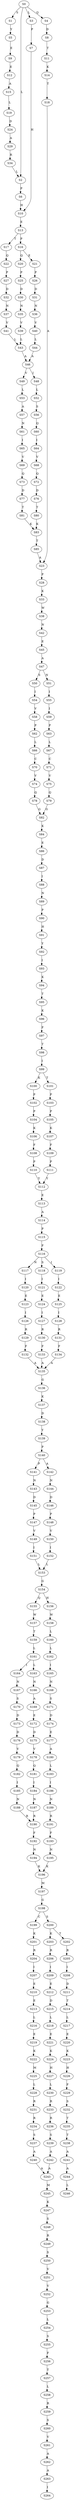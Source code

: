 strict digraph  {
	S0 -> S1 [ label = S ];
	S0 -> S2 [ label = L ];
	S0 -> S3 [ label = L ];
	S0 -> S4 [ label = Q ];
	S1 -> S5 [ label = Y ];
	S2 -> S6 [ label = P ];
	S3 -> S7 [ label = P ];
	S4 -> S8 [ label = D ];
	S5 -> S9 [ label = E ];
	S6 -> S10 [ label = H ];
	S7 -> S10 [ label = H ];
	S8 -> S11 [ label = T ];
	S9 -> S12 [ label = E ];
	S10 -> S13 [ label = E ];
	S11 -> S14 [ label = K ];
	S12 -> S15 [ label = A ];
	S13 -> S16 [ label = P ];
	S13 -> S17 [ label = T ];
	S14 -> S18 [ label = T ];
	S15 -> S19 [ label = L ];
	S16 -> S20 [ label = Q ];
	S16 -> S21 [ label = E ];
	S17 -> S22 [ label = Q ];
	S18 -> S23 [ label = A ];
	S19 -> S24 [ label = D ];
	S20 -> S25 [ label = P ];
	S21 -> S26 [ label = P ];
	S22 -> S27 [ label = P ];
	S23 -> S28 [ label = P ];
	S24 -> S29 [ label = A ];
	S25 -> S30 [ label = D ];
	S26 -> S31 [ label = D ];
	S27 -> S32 [ label = D ];
	S28 -> S33 [ label = K ];
	S29 -> S34 [ label = R ];
	S30 -> S35 [ label = N ];
	S31 -> S36 [ label = N ];
	S32 -> S37 [ label = N ];
	S33 -> S38 [ label = W ];
	S34 -> S2 [ label = L ];
	S35 -> S39 [ label = V ];
	S36 -> S40 [ label = V ];
	S37 -> S41 [ label = V ];
	S38 -> S42 [ label = N ];
	S39 -> S43 [ label = L ];
	S40 -> S44 [ label = L ];
	S41 -> S43 [ label = L ];
	S42 -> S45 [ label = E ];
	S43 -> S46 [ label = A ];
	S44 -> S46 [ label = A ];
	S45 -> S47 [ label = A ];
	S46 -> S48 [ label = I ];
	S46 -> S49 [ label = V ];
	S47 -> S50 [ label = S ];
	S47 -> S51 [ label = N ];
	S48 -> S52 [ label = L ];
	S49 -> S53 [ label = L ];
	S50 -> S54 [ label = I ];
	S51 -> S55 [ label = I ];
	S52 -> S56 [ label = S ];
	S53 -> S57 [ label = A ];
	S54 -> S58 [ label = V ];
	S55 -> S59 [ label = I ];
	S56 -> S60 [ label = Q ];
	S57 -> S61 [ label = N ];
	S58 -> S62 [ label = P ];
	S59 -> S63 [ label = P ];
	S60 -> S64 [ label = I ];
	S61 -> S65 [ label = I ];
	S62 -> S66 [ label = L ];
	S63 -> S67 [ label = L ];
	S64 -> S68 [ label = V ];
	S65 -> S69 [ label = V ];
	S66 -> S70 [ label = C ];
	S67 -> S71 [ label = C ];
	S68 -> S72 [ label = Q ];
	S69 -> S73 [ label = Q ];
	S70 -> S74 [ label = V ];
	S71 -> S75 [ label = V ];
	S72 -> S76 [ label = D ];
	S73 -> S77 [ label = D ];
	S74 -> S78 [ label = Q ];
	S75 -> S79 [ label = Q ];
	S76 -> S80 [ label = T ];
	S77 -> S81 [ label = T ];
	S78 -> S82 [ label = G ];
	S79 -> S82 [ label = G ];
	S80 -> S83 [ label = K ];
	S81 -> S83 [ label = K ];
	S82 -> S84 [ label = K ];
	S83 -> S85 [ label = T ];
	S84 -> S86 [ label = E ];
	S85 -> S23 [ label = A ];
	S86 -> S87 [ label = D ];
	S87 -> S88 [ label = I ];
	S88 -> S89 [ label = N ];
	S89 -> S90 [ label = P ];
	S90 -> S91 [ label = H ];
	S91 -> S92 [ label = Y ];
	S92 -> S93 [ label = I ];
	S93 -> S94 [ label = K ];
	S94 -> S95 [ label = T ];
	S95 -> S96 [ label = K ];
	S96 -> S97 [ label = F ];
	S97 -> S98 [ label = T ];
	S98 -> S99 [ label = I ];
	S99 -> S100 [ label = K ];
	S99 -> S101 [ label = T ];
	S100 -> S102 [ label = P ];
	S101 -> S103 [ label = P ];
	S102 -> S104 [ label = P ];
	S103 -> S105 [ label = P ];
	S104 -> S106 [ label = K ];
	S105 -> S107 [ label = K ];
	S106 -> S108 [ label = F ];
	S107 -> S109 [ label = F ];
	S108 -> S110 [ label = P ];
	S109 -> S111 [ label = P ];
	S110 -> S112 [ label = Y ];
	S111 -> S112 [ label = Y ];
	S112 -> S113 [ label = E ];
	S113 -> S114 [ label = A ];
	S114 -> S115 [ label = P ];
	S115 -> S116 [ label = F ];
	S116 -> S117 [ label = N ];
	S116 -> S118 [ label = S ];
	S116 -> S119 [ label = I ];
	S117 -> S120 [ label = I ];
	S118 -> S121 [ label = I ];
	S119 -> S122 [ label = I ];
	S120 -> S123 [ label = E ];
	S121 -> S124 [ label = E ];
	S122 -> S125 [ label = E ];
	S123 -> S126 [ label = I ];
	S124 -> S127 [ label = I ];
	S125 -> S128 [ label = I ];
	S126 -> S129 [ label = R ];
	S127 -> S130 [ label = R ];
	S128 -> S131 [ label = R ];
	S129 -> S132 [ label = F ];
	S130 -> S133 [ label = F ];
	S131 -> S134 [ label = F ];
	S132 -> S135 [ label = A ];
	S133 -> S135 [ label = A ];
	S134 -> S135 [ label = A ];
	S135 -> S136 [ label = G ];
	S136 -> S137 [ label = K ];
	S137 -> S138 [ label = D ];
	S138 -> S139 [ label = Y ];
	S139 -> S140 [ label = P ];
	S140 -> S141 [ label = P ];
	S140 -> S142 [ label = A ];
	S141 -> S143 [ label = N ];
	S142 -> S144 [ label = N ];
	S143 -> S145 [ label = D ];
	S144 -> S146 [ label = D ];
	S145 -> S147 [ label = P ];
	S146 -> S148 [ label = P ];
	S147 -> S149 [ label = V ];
	S148 -> S150 [ label = V ];
	S149 -> S151 [ label = I ];
	S150 -> S152 [ label = I ];
	S151 -> S153 [ label = L ];
	S152 -> S153 [ label = L ];
	S153 -> S154 [ label = G ];
	S154 -> S155 [ label = Q ];
	S154 -> S156 [ label = H ];
	S155 -> S157 [ label = W ];
	S156 -> S158 [ label = W ];
	S157 -> S159 [ label = T ];
	S158 -> S160 [ label = L ];
	S159 -> S161 [ label = L ];
	S160 -> S162 [ label = L ];
	S161 -> S163 [ label = L ];
	S161 -> S164 [ label = I ];
	S162 -> S165 [ label = I ];
	S163 -> S166 [ label = N ];
	S164 -> S167 [ label = N ];
	S165 -> S168 [ label = N ];
	S166 -> S169 [ label = A ];
	S167 -> S170 [ label = S ];
	S168 -> S171 [ label = S ];
	S169 -> S172 [ label = E ];
	S170 -> S173 [ label = D ];
	S171 -> S174 [ label = D ];
	S172 -> S175 [ label = D ];
	S173 -> S176 [ label = D ];
	S174 -> S177 [ label = E ];
	S175 -> S178 [ label = V ];
	S176 -> S179 [ label = V ];
	S177 -> S180 [ label = A ];
	S178 -> S181 [ label = Q ];
	S179 -> S182 [ label = Q ];
	S180 -> S183 [ label = L ];
	S181 -> S184 [ label = I ];
	S182 -> S185 [ label = I ];
	S183 -> S186 [ label = I ];
	S184 -> S187 [ label = N ];
	S185 -> S188 [ label = N ];
	S186 -> S189 [ label = N ];
	S187 -> S190 [ label = R ];
	S188 -> S190 [ label = R ];
	S189 -> S191 [ label = R ];
	S190 -> S192 [ label = F ];
	S191 -> S193 [ label = F ];
	S192 -> S194 [ label = N ];
	S193 -> S195 [ label = N ];
	S194 -> S196 [ label = K ];
	S195 -> S196 [ label = K ];
	S196 -> S197 [ label = M ];
	S197 -> S198 [ label = G ];
	S198 -> S199 [ label = C ];
	S198 -> S200 [ label = S ];
	S199 -> S201 [ label = K ];
	S200 -> S202 [ label = T ];
	S200 -> S203 [ label = K ];
	S201 -> S204 [ label = R ];
	S202 -> S205 [ label = R ];
	S203 -> S206 [ label = R ];
	S204 -> S207 [ label = I ];
	S205 -> S208 [ label = I ];
	S206 -> S209 [ label = I ];
	S207 -> S210 [ label = E ];
	S208 -> S211 [ label = D ];
	S209 -> S212 [ label = E ];
	S210 -> S213 [ label = E ];
	S211 -> S214 [ label = T ];
	S212 -> S215 [ label = D ];
	S213 -> S216 [ label = L ];
	S214 -> S217 [ label = L ];
	S215 -> S218 [ label = L ];
	S216 -> S219 [ label = E ];
	S217 -> S220 [ label = E ];
	S218 -> S221 [ label = E ];
	S219 -> S222 [ label = K ];
	S220 -> S223 [ label = K ];
	S221 -> S224 [ label = K ];
	S222 -> S225 [ label = M ];
	S223 -> S226 [ label = H ];
	S224 -> S227 [ label = H ];
	S225 -> S228 [ label = L ];
	S226 -> S229 [ label = F ];
	S227 -> S230 [ label = L ];
	S228 -> S231 [ label = R ];
	S229 -> S232 [ label = S ];
	S230 -> S233 [ label = R ];
	S231 -> S234 [ label = R ];
	S232 -> S235 [ label = T ];
	S233 -> S236 [ label = R ];
	S234 -> S237 [ label = S ];
	S235 -> S238 [ label = T ];
	S236 -> S239 [ label = S ];
	S237 -> S240 [ label = A ];
	S238 -> S241 [ label = A ];
	S239 -> S242 [ label = A ];
	S240 -> S243 [ label = A ];
	S241 -> S244 [ label = A ];
	S242 -> S243 [ label = A ];
	S243 -> S245 [ label = M ];
	S244 -> S246 [ label = L ];
	S245 -> S247 [ label = K ];
	S247 -> S248 [ label = S ];
	S248 -> S249 [ label = R ];
	S249 -> S250 [ label = S ];
	S250 -> S251 [ label = V ];
	S251 -> S252 [ label = V ];
	S252 -> S253 [ label = G ];
	S253 -> S254 [ label = L ];
	S254 -> S255 [ label = S ];
	S255 -> S256 [ label = F ];
	S256 -> S257 [ label = T ];
	S257 -> S258 [ label = L ];
	S258 -> S259 [ label = R ];
	S259 -> S260 [ label = S ];
	S260 -> S261 [ label = V ];
	S261 -> S262 [ label = A ];
	S262 -> S263 [ label = A ];
	S263 -> S264 [ label = I ];
}
